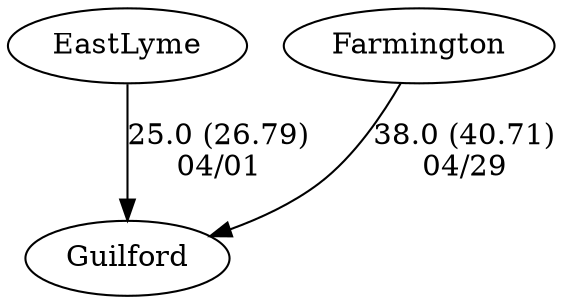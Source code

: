 digraph boys2eightsGuilford {EastLyme [URL="boys2eightsGuilfordEastLyme.html"];Farmington [URL="boys2eightsGuilfordFarmington.html"];Guilford [URL="boys2eightsGuilfordGuilford.html"];EastLyme -> Guilford[label="25.0 (26.79)
04/01", weight="75", tooltip="NEIRA Boys & Girls Eights,Guilford High School vs East Lyme High School			
Distance: 1400m Conditions: Tailwind increasing in intensity as the races progressed. Rain throughout. Race Order GN4, G1V, B1V, BN8, G2V Comments: All floating starts. Races are not comparable. Novice races were about 150m shorter. In the Girls 2nd Varsity race, Guilford's steering wire snapped at 900m. They finished with no steering. East Lyme was ahead by open water when it snapped. Thank you East Lyme for a great day of racing
None", URL="http://www.row2k.com/results/resultspage.cfm?UID=576D40DCF411E79F5B1071832A056F2F&cat=5", random="random"]; 
Farmington -> Guilford[label="38.0 (40.71)
04/29", weight="62", tooltip="NEIRA Boys & Girls Eights,Guilford High School vs Farmington High School			
Distance: 1400m Conditions: 7-10mph head/cross wind Comments: All starts were floating starts. Races are not comparable. Race Order G1, B1, G2, BN. Farmington 2V Boys 8, 3V boys 8 and Girls Novice 8 rowed as exhibition boats. Thank you Farmington for a great morning of racing!
None", URL="http://www.row2k.com/results/resultspage.cfm?UID=EAD62B2712391FF51E6EC8766B20FC79&cat=5", random="random"]}